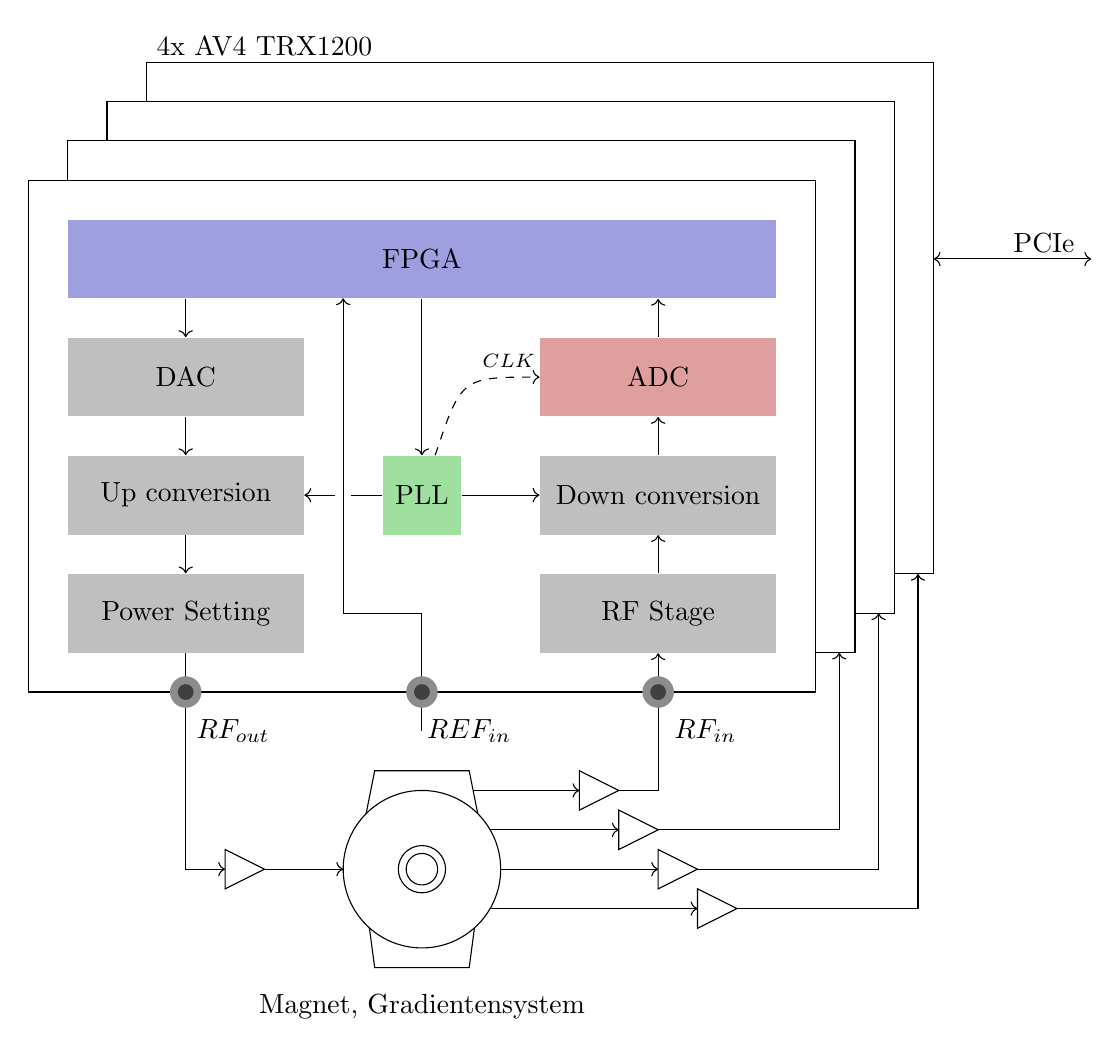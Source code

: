 \begin{tikzpicture}[scale=1]

\begin{scope}[shift={(1.5,1.5)}]
	\filldraw[draw=black,fill=white] (0,0) rectangle (10,6.5);
\end{scope}
\begin{scope}[shift={(1,1)}]
	\filldraw[draw=black,fill=white] (0,0) rectangle (10,6.5);
\end{scope}
\begin{scope}[shift={(0.5,0.5)}]
	\filldraw[draw=black,fill=white] (0,0) rectangle (10,6.5);
\end{scope}




\filldraw[draw=black,fill=white] (0,0) rectangle (10,6.5);
\node[fill=gray!50,minimum height=1cm,minimum width=3cm] (DAC) at (2,4) {DAC};
\node[fill=gray!50!red!50,minimum height=1cm,minimum width=3cm] (ADC) at (8,4) {ADC};
\node[fill=gray!50,minimum height=1cm,minimum width=3cm] (UPC) at (2,2.5) {Up conversion};
\node[fill=gray!50,minimum height=1cm,minimum width=3cm] (DWC) at (8,2.5) {Down conversion};
\node[fill=gray!50,minimum height=1cm,minimum width=3cm] (PS) at (2,1) {Power Setting};
\node[fill=gray!50,minimum height=1cm,minimum width=3cm] (RF) at (8,1) {RF Stage};
\node[fill=gray!50!blue!50,minimum height=1cm,minimum width=9cm] (FPGA) at (5,5.5) {FPGA};
\node[fill=gray!50!green!50,minimum height=1cm,minimum width=1cm] (PLL) at (5,2.5) {PLL};

\draw[<-] (PS.north) -- (UPC.south);
\draw[<-] (UPC.north) -- (DAC.south);
\draw[<-] (DAC.north) -- (FPGA.south -| DAC);

\draw[->] (RF.north) -- (DWC.south);
\draw[->] (DWC.north) -- (ADC.south);
\draw[->] (ADC.north) -- (FPGA.south -| ADC);

\draw[->] (PLL) -- (DWC);
\draw[->] (PLL) -- (UPC);
\draw[->] (FPGA) -- (PLL);
\draw[color=white,line width=2mm] (4,2) -- (4,3);
\draw[->] (5,-0.5) |- (4,1) -- (4,5);
\draw[<-] (2.5,-2.25) -| (2,-1) -- (PS);

\node(REFin) at (5.6,-0.5) {$REF_{in}$};
\node(RFout) at (2.6,-0.5) {$RF_{out}$};
\node(RFin) at (8.6,-0.5) {$RF_{in}$};

\draw (2.5,-2) -- (2.5,-2.5) -- (3,-2.25) -- cycle;
\draw[->] (3,-2.25) -- (4,-2.25);


\begin{scope}[shift={(1.5,-0.5)}]
	\draw[->] (4,-2.25) -- (7,-2.25);
	\draw (7,-2) -- (7,-2.5) -- (7.5,-2.25) -- cycle;
	\draw[->] (7.5,-2.25) -| (9.8,2);
\end{scope}
\begin{scope}[shift={(1,0)}]
	\draw[->] (4,-2.25) -- (7,-2.25);
	\draw (7,-2) -- (7,-2.5) -- (7.5,-2.25) -- cycle;
	\draw[->] (7.5,-2.25) -| (9.8,1);
\end{scope}
\begin{scope}[shift={(0.5,0.5)}]
	\draw[->] (4,-2.25) -- (7,-2.25);
	\draw (7,-2) -- (7,-2.5) -- (7.5,-2.25) -- cycle;
	\draw[->] (7.5,-2.25) -| (9.8,0);
\end{scope}
\begin{scope}[shift={(0,1)}]
\draw (7,-2) -- (7,-2.5) -- (7.5,-2.25) -- cycle;
\draw[->] (5,-2.25) -- (7,-2.25);
\draw[->] (7.5,-2.25) -|(8,-1) -- (RF);
\end{scope}


\filldraw[fill=white] (4.4,-3.5) -- (5.6,-3.5) -- (5.8,-2) -- (4.2,-2) -- cycle;
\filldraw[fill=white] (4.4,-1) -- (5.6,-1) -- (5.8,-2) -- (4.2,-2) -- cycle;
\filldraw[fill=white] (5,-2.25) circle(1);
\filldraw[fill=white] (5,-2.25) circle(0.3);
\filldraw[fill=white] (5,-2.25) circle(0.2);

\node(TRX) at (3,8.2) {4x AV4 TRX1200};
\node[text width=6cm,align=center](MAGNET) at (5,-4) {Magnet, Gradientensystem};

\draw[<->] (11.5,5.5) -- (13.5,5.5);
\node[] (PCIe) at (12.9,5.7) {PCIe};

\draw[->,dashed] (PLL) .. controls (5.5,4) .. (ADC.west);
\node[] (clk) at (6.1,4.2) {\scriptsize$CLK$};


\fill[fill=gray!90] (2,0) circle (0.2);\fill[fill=darkgray] (2,0) circle (0.1);
\fill[fill=gray!90] (8,0) circle (0.2);\fill[fill=darkgray] (8,0) circle (0.1);
\fill[fill=gray!90] (5,0) circle (0.2);\fill[fill=darkgray] (5,0) circle (0.1);

\end{tikzpicture}
